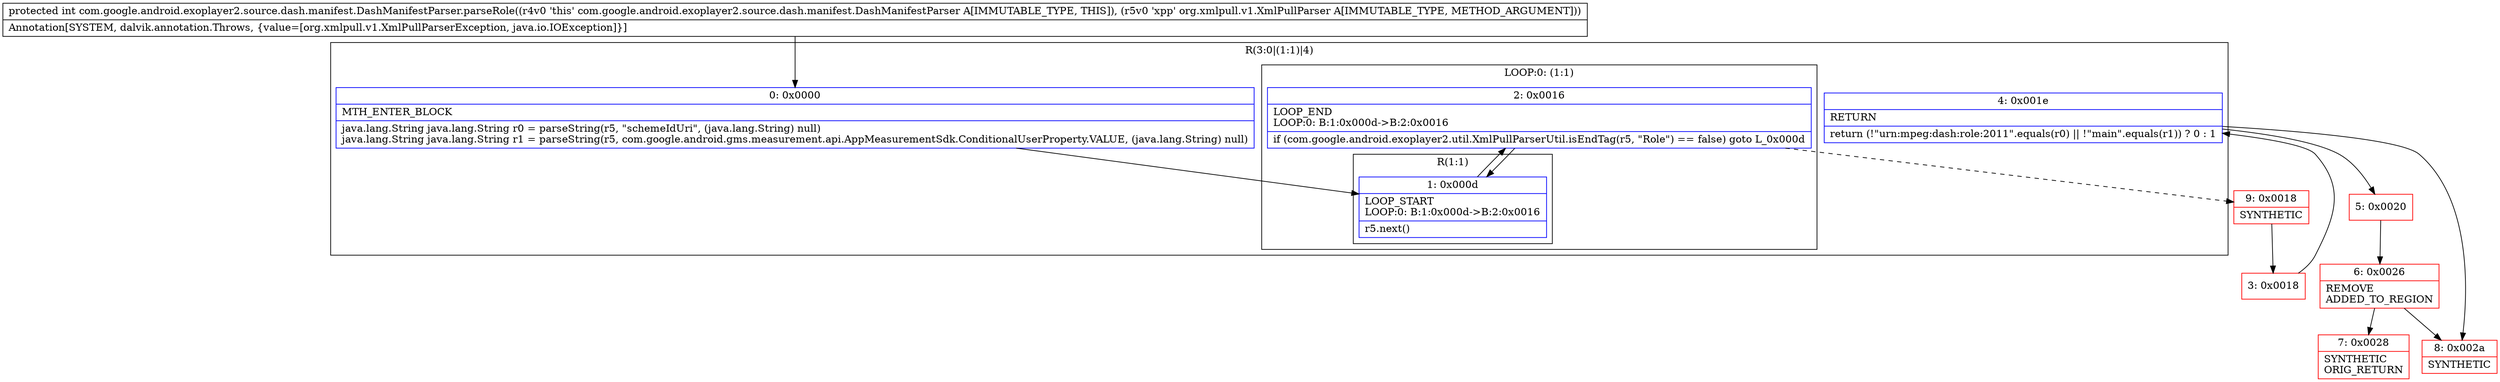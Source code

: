 digraph "CFG forcom.google.android.exoplayer2.source.dash.manifest.DashManifestParser.parseRole(Lorg\/xmlpull\/v1\/XmlPullParser;)I" {
subgraph cluster_Region_706128446 {
label = "R(3:0|(1:1)|4)";
node [shape=record,color=blue];
Node_0 [shape=record,label="{0\:\ 0x0000|MTH_ENTER_BLOCK\l|java.lang.String java.lang.String r0 = parseString(r5, \"schemeIdUri\", (java.lang.String) null)\ljava.lang.String java.lang.String r1 = parseString(r5, com.google.android.gms.measurement.api.AppMeasurementSdk.ConditionalUserProperty.VALUE, (java.lang.String) null)\l}"];
subgraph cluster_LoopRegion_1256649472 {
label = "LOOP:0: (1:1)";
node [shape=record,color=blue];
Node_2 [shape=record,label="{2\:\ 0x0016|LOOP_END\lLOOP:0: B:1:0x000d\-\>B:2:0x0016\l|if (com.google.android.exoplayer2.util.XmlPullParserUtil.isEndTag(r5, \"Role\") == false) goto L_0x000d\l}"];
subgraph cluster_Region_2032395696 {
label = "R(1:1)";
node [shape=record,color=blue];
Node_1 [shape=record,label="{1\:\ 0x000d|LOOP_START\lLOOP:0: B:1:0x000d\-\>B:2:0x0016\l|r5.next()\l}"];
}
}
Node_4 [shape=record,label="{4\:\ 0x001e|RETURN\l|return (!\"urn:mpeg:dash:role:2011\".equals(r0) \|\| !\"main\".equals(r1)) ? 0 : 1\l}"];
}
Node_3 [shape=record,color=red,label="{3\:\ 0x0018}"];
Node_5 [shape=record,color=red,label="{5\:\ 0x0020}"];
Node_6 [shape=record,color=red,label="{6\:\ 0x0026|REMOVE\lADDED_TO_REGION\l}"];
Node_7 [shape=record,color=red,label="{7\:\ 0x0028|SYNTHETIC\lORIG_RETURN\l}"];
Node_8 [shape=record,color=red,label="{8\:\ 0x002a|SYNTHETIC\l}"];
Node_9 [shape=record,color=red,label="{9\:\ 0x0018|SYNTHETIC\l}"];
MethodNode[shape=record,label="{protected int com.google.android.exoplayer2.source.dash.manifest.DashManifestParser.parseRole((r4v0 'this' com.google.android.exoplayer2.source.dash.manifest.DashManifestParser A[IMMUTABLE_TYPE, THIS]), (r5v0 'xpp' org.xmlpull.v1.XmlPullParser A[IMMUTABLE_TYPE, METHOD_ARGUMENT]))  | Annotation[SYSTEM, dalvik.annotation.Throws, \{value=[org.xmlpull.v1.XmlPullParserException, java.io.IOException]\}]\l}"];
MethodNode -> Node_0;
Node_0 -> Node_1;
Node_2 -> Node_1;
Node_2 -> Node_9[style=dashed];
Node_1 -> Node_2;
Node_4 -> Node_5;
Node_4 -> Node_8;
Node_3 -> Node_4;
Node_5 -> Node_6;
Node_6 -> Node_7;
Node_6 -> Node_8;
Node_9 -> Node_3;
}

